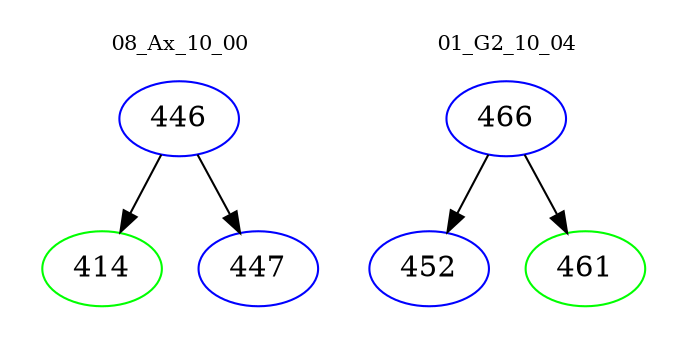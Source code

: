 digraph{
subgraph cluster_0 {
color = white
label = "08_Ax_10_00";
fontsize=10;
T0_446 [label="446", color="blue"]
T0_446 -> T0_414 [color="black"]
T0_414 [label="414", color="green"]
T0_446 -> T0_447 [color="black"]
T0_447 [label="447", color="blue"]
}
subgraph cluster_1 {
color = white
label = "01_G2_10_04";
fontsize=10;
T1_466 [label="466", color="blue"]
T1_466 -> T1_452 [color="black"]
T1_452 [label="452", color="blue"]
T1_466 -> T1_461 [color="black"]
T1_461 [label="461", color="green"]
}
}
